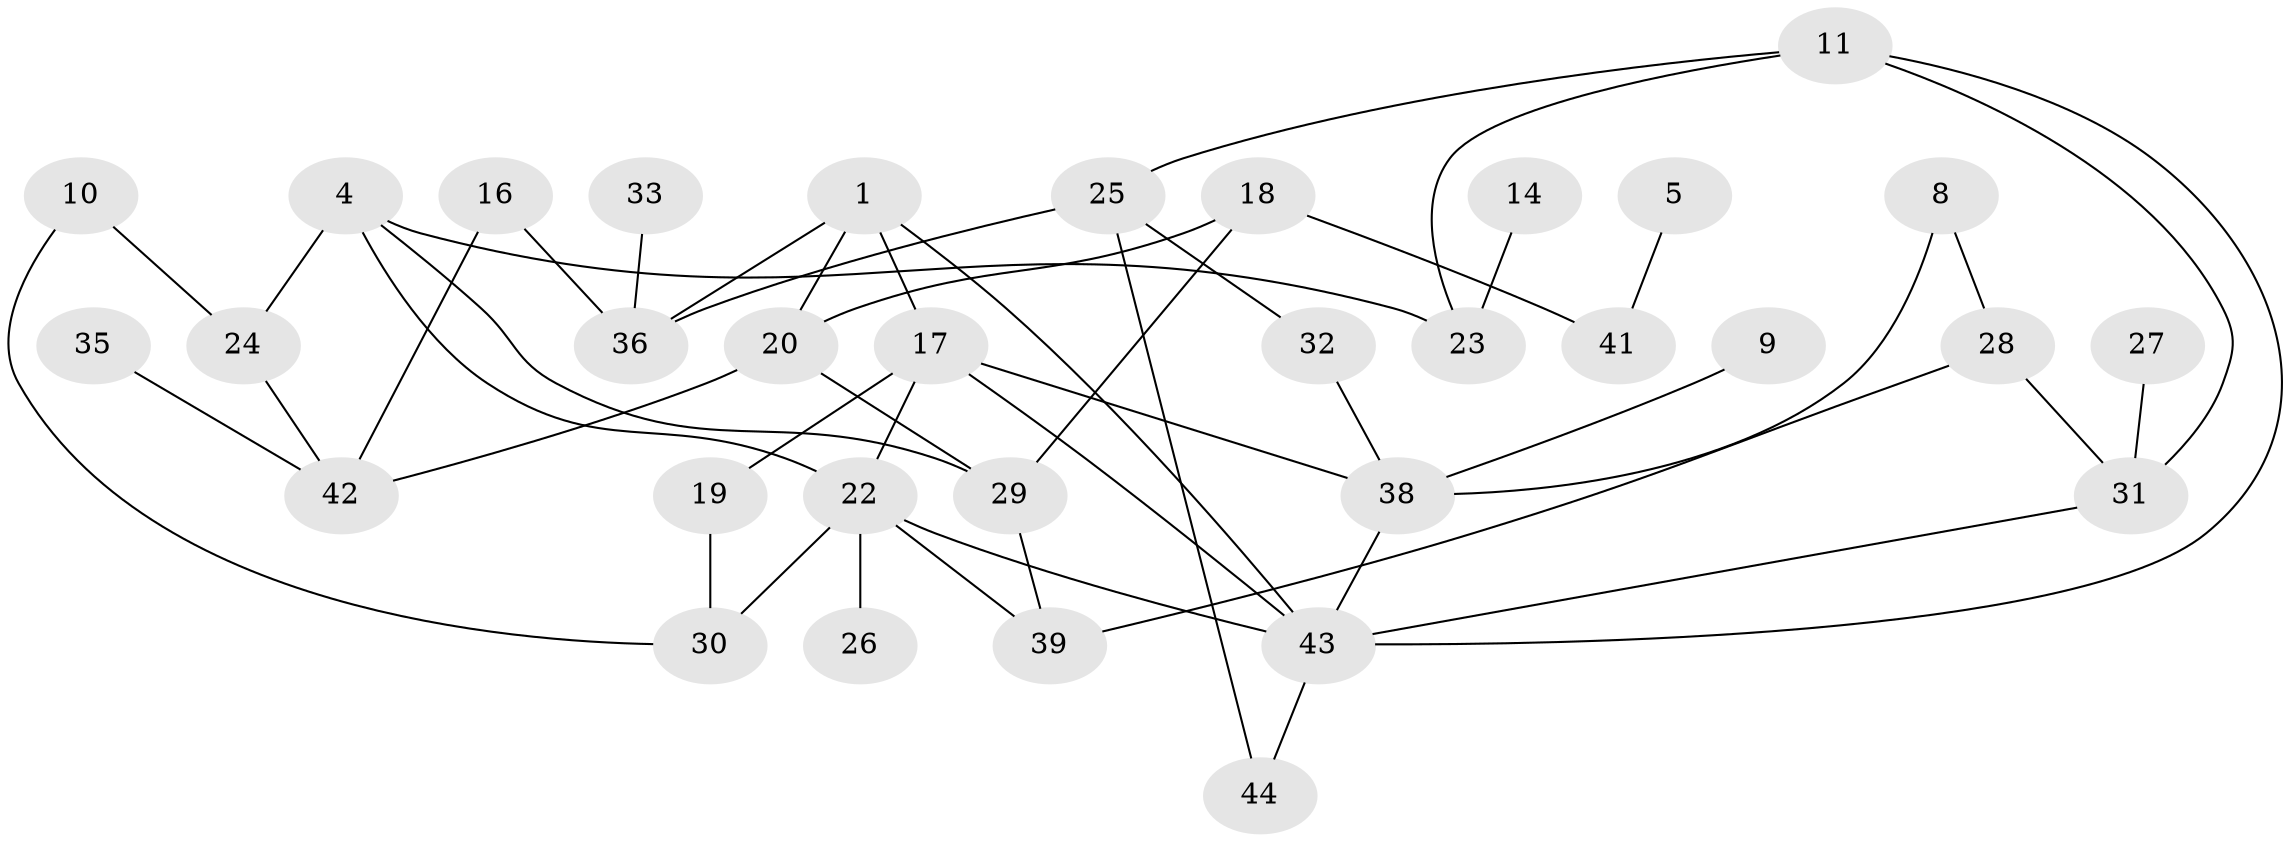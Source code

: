 // original degree distribution, {4: 0.12087912087912088, 0: 0.10989010989010989, 1: 0.26373626373626374, 2: 0.23076923076923078, 3: 0.1978021978021978, 5: 0.06593406593406594, 6: 0.01098901098901099}
// Generated by graph-tools (version 1.1) at 2025/35/03/04/25 23:35:58]
// undirected, 33 vertices, 49 edges
graph export_dot {
  node [color=gray90,style=filled];
  1;
  4;
  5;
  8;
  9;
  10;
  11;
  14;
  16;
  17;
  18;
  19;
  20;
  22;
  23;
  24;
  25;
  26;
  27;
  28;
  29;
  30;
  31;
  32;
  33;
  35;
  36;
  38;
  39;
  41;
  42;
  43;
  44;
  1 -- 17 [weight=1.0];
  1 -- 20 [weight=1.0];
  1 -- 36 [weight=1.0];
  1 -- 43 [weight=1.0];
  4 -- 22 [weight=1.0];
  4 -- 23 [weight=1.0];
  4 -- 24 [weight=1.0];
  4 -- 29 [weight=1.0];
  5 -- 41 [weight=1.0];
  8 -- 28 [weight=1.0];
  8 -- 38 [weight=1.0];
  9 -- 38 [weight=1.0];
  10 -- 24 [weight=1.0];
  10 -- 30 [weight=1.0];
  11 -- 23 [weight=1.0];
  11 -- 25 [weight=1.0];
  11 -- 31 [weight=1.0];
  11 -- 43 [weight=1.0];
  14 -- 23 [weight=1.0];
  16 -- 36 [weight=1.0];
  16 -- 42 [weight=1.0];
  17 -- 19 [weight=1.0];
  17 -- 22 [weight=1.0];
  17 -- 38 [weight=2.0];
  17 -- 43 [weight=1.0];
  18 -- 20 [weight=1.0];
  18 -- 29 [weight=1.0];
  18 -- 41 [weight=1.0];
  19 -- 30 [weight=1.0];
  20 -- 29 [weight=1.0];
  20 -- 42 [weight=1.0];
  22 -- 26 [weight=1.0];
  22 -- 30 [weight=1.0];
  22 -- 39 [weight=1.0];
  22 -- 43 [weight=1.0];
  24 -- 42 [weight=1.0];
  25 -- 32 [weight=1.0];
  25 -- 36 [weight=2.0];
  25 -- 44 [weight=1.0];
  27 -- 31 [weight=1.0];
  28 -- 31 [weight=1.0];
  28 -- 39 [weight=2.0];
  29 -- 39 [weight=1.0];
  31 -- 43 [weight=1.0];
  32 -- 38 [weight=1.0];
  33 -- 36 [weight=2.0];
  35 -- 42 [weight=1.0];
  38 -- 43 [weight=1.0];
  43 -- 44 [weight=1.0];
}
